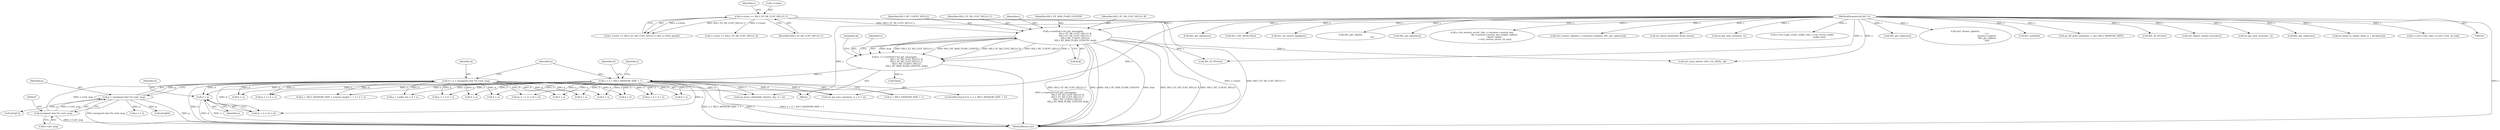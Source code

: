 digraph "0_openssl_a004e72b95835136d3f1ea90517f706c24c03da7@pointer" {
"1000925" [label="(Call,d + n)"];
"1000230" [label="(Call,d = p = (unsigned char *)s->init_msg)"];
"1000232" [label="(Call,p = (unsigned char *)s->init_msg)"];
"1000234" [label="(Call,(unsigned char *)s->init_msg)"];
"1000240" [label="(Call,n < 2 + SSL3_RANDOM_SIZE + 1)"];
"1000208" [label="(Call,n = s->method->ssl_get_message(s,\n                                   SSL3_ST_SR_CLNT_HELLO_B,\n                                   SSL3_ST_SR_CLNT_HELLO_C,\n                                   SSL3_MT_CLIENT_HELLO,\n                                   SSL3_RT_MAX_PLAIN_LENGTH, &ok))"];
"1000210" [label="(Call,s->method->ssl_get_message(s,\n                                   SSL3_ST_SR_CLNT_HELLO_B,\n                                   SSL3_ST_SR_CLNT_HELLO_C,\n                                   SSL3_MT_CLIENT_HELLO,\n                                   SSL3_RT_MAX_PLAIN_LENGTH, &ok))"];
"1000144" [label="(MethodParameterIn,SSL *s)"];
"1000181" [label="(Call,s->state == SSL3_ST_SR_CLNT_HELLO_C)"];
"1000337" [label="(Call,SSL_get_options(s))"];
"1001635" [label="(Call,SSL_USE_SIGALGS(s))"];
"1000249" [label="(Identifier,al)"];
"1001431" [label="(Call,tls1_set_server_sigalgs(s))"];
"1000925" [label="(Call,d + n)"];
"1000272" [label="(Call,p += 2)"];
"1001098" [label="(Call,SSL_get_ciphers\n                                                               (s))"];
"1000534" [label="(Call,d + n)"];
"1000180" [label="(Call,s->state == SSL3_ST_SR_CLNT_HELLO_C && !s->first_packet)"];
"1000565" [label="(Call,SSL_get_options(s))"];
"1001044" [label="(Call,s->tls_session_secret_cb(s, s->session->master_key,\n                                     &s->session->master_key_length, ciphers,\n                                     &pref_cipher,\n                                     s->tls_session_secret_cb_arg))"];
"1001488" [label="(Call,ssl3_choose_cipher(s, s->session->ciphers, SSL_get_ciphers(s)))"];
"1000980" [label="(Call,ssl_parse_clienthello_tlsext(s, &p, d + n))"];
"1000242" [label="(Call,2 + SSL3_RANDOM_SIZE + 1)"];
"1001658" [label="(Call,ssl_check_clienthello_tlsext_late(s))"];
"1000261" [label="(Call,(int)p[0])"];
"1000267" [label="(Call,(int)p[1])"];
"1000497" [label="(Call,ssl_get_new_session(s, 1))"];
"1000591" [label="(Call,s->ctx->app_verify_cookie_cb(s, s->d1->rcvd_cookie,\n                                                 cookie_len))"];
"1000782" [label="(Call,d + n)"];
"1000888" [label="(Call,SSL_get_ciphers(s))"];
"1000749" [label="(Call,d + n)"];
"1000216" [label="(Call,&ok)"];
"1000233" [label="(Identifier,p)"];
"1000239" [label="(ControlStructure,if (n < 2 + SSL3_RANDOM_SIZE + 1))"];
"1000257" [label="(Identifier,s)"];
"1000192" [label="(Call,s->state == SSL3_ST_SR_CLNT_HELLO_A)"];
"1000232" [label="(Call,p = (unsigned char *)s->init_msg)"];
"1001694" [label="(MethodReturn,int)"];
"1000209" [label="(Identifier,n)"];
"1000406" [label="(Call,d + n)"];
"1000240" [label="(Call,n < 2 + SSL3_RANDOM_SIZE + 1)"];
"1000222" [label="(Call,(int)n)"];
"1001091" [label="(Call,ssl3_choose_cipher(s,\n                                                               s->\n                                                               session->ciphers,\n                                                               SSL_get_ciphers\n                                                               (s)))"];
"1000513" [label="(Call,d + n)"];
"1000745" [label="(Call,p + 2 > d + n)"];
"1000185" [label="(Identifier,SSL3_ST_SR_CLNT_HELLO_C)"];
"1000530" [label="(Call,p + cookie_len > d + n)"];
"1000230" [label="(Call,d = p = (unsigned char *)s->init_msg)"];
"1000211" [label="(Identifier,s)"];
"1000215" [label="(Identifier,SSL3_RT_MAX_PLAIN_LENGTH)"];
"1000145" [label="(Block,)"];
"1000984" [label="(Call,d + n)"];
"1000220" [label="(Identifier,ok)"];
"1000921" [label="(Call,(p + i) > (d + n))"];
"1000927" [label="(Identifier,n)"];
"1000241" [label="(Identifier,n)"];
"1000463" [label="(Call,d + n)"];
"1000231" [label="(Identifier,d)"];
"1000212" [label="(Identifier,SSL3_ST_SR_CLNT_HELLO_B)"];
"1000214" [label="(Identifier,SSL3_MT_CLIENT_HELLO)"];
"1000509" [label="(Call,p + 1 > d + n)"];
"1000236" [label="(Call,s->init_msg)"];
"1001676" [label="(Call,ssl3_send_alert(s, SSL3_AL_FATAL, al))"];
"1000234" [label="(Call,(unsigned char *)s->init_msg)"];
"1000677" [label="(Call,tls1_suiteb(s))"];
"1001003" [label="(Call,ssl_fill_hello_random(s, 1, pos, SSL3_RANDOM_SIZE))"];
"1000505" [label="(Call,SSL_IS_DTLS(s))"];
"1000188" [label="(Identifier,s)"];
"1000277" [label="(Call,SSL_IS_DTLS(s))"];
"1001646" [label="(Call,ssl3_digest_cached_records(s))"];
"1000459" [label="(Call,ssl_get_prev_session(s, p, j, d + n))"];
"1000451" [label="(Call,ssl_get_new_session(s, 1))"];
"1000181" [label="(Call,s->state == SSL3_ST_SR_CLNT_HELLO_C)"];
"1000402" [label="(Call,p + j > d + n)"];
"1000208" [label="(Call,n = s->method->ssl_get_message(s,\n                                   SSL3_ST_SR_CLNT_HELLO_B,\n                                   SSL3_ST_SR_CLNT_HELLO_C,\n                                   SSL3_MT_CLIENT_HELLO,\n                                   SSL3_RT_MAX_PLAIN_LENGTH, &ok))"];
"1001495" [label="(Call,SSL_get_ciphers(s))"];
"1000795" [label="(Call,ssl_bytes_to_cipher_list(s, p, i, &(ciphers)))"];
"1000213" [label="(Identifier,SSL3_ST_SR_CLNT_HELLO_C)"];
"1000926" [label="(Identifier,d)"];
"1000182" [label="(Call,s->state)"];
"1000776" [label="(Call,(p + i + 1) > (d + n))"];
"1000210" [label="(Call,s->method->ssl_get_message(s,\n                                   SSL3_ST_SR_CLNT_HELLO_B,\n                                   SSL3_ST_SR_CLNT_HELLO_C,\n                                   SSL3_MT_CLIENT_HELLO,\n                                   SSL3_RT_MAX_PLAIN_LENGTH, &ok))"];
"1000358" [label="(Call,d + n)"];
"1001449" [label="(Call,s->cert->cert_cb(s, s->cert->cert_cb_arg))"];
"1000350" [label="(Call,p + SSL3_RANDOM_SIZE + session_length + 1 >= d + n)"];
"1000144" [label="(MethodParameterIn,SSL *s)"];
"1000925" -> "1000921"  [label="AST: "];
"1000925" -> "1000927"  [label="CFG: "];
"1000926" -> "1000925"  [label="AST: "];
"1000927" -> "1000925"  [label="AST: "];
"1000921" -> "1000925"  [label="CFG: "];
"1000925" -> "1001694"  [label="DDG: d"];
"1000925" -> "1001694"  [label="DDG: n"];
"1000230" -> "1000925"  [label="DDG: d"];
"1000240" -> "1000925"  [label="DDG: n"];
"1000230" -> "1000145"  [label="AST: "];
"1000230" -> "1000232"  [label="CFG: "];
"1000231" -> "1000230"  [label="AST: "];
"1000232" -> "1000230"  [label="AST: "];
"1000241" -> "1000230"  [label="CFG: "];
"1000230" -> "1001694"  [label="DDG: d"];
"1000232" -> "1000230"  [label="DDG: p"];
"1000234" -> "1000230"  [label="DDG: s->init_msg"];
"1000230" -> "1000350"  [label="DDG: d"];
"1000230" -> "1000358"  [label="DDG: d"];
"1000230" -> "1000402"  [label="DDG: d"];
"1000230" -> "1000406"  [label="DDG: d"];
"1000230" -> "1000459"  [label="DDG: d"];
"1000230" -> "1000463"  [label="DDG: d"];
"1000230" -> "1000509"  [label="DDG: d"];
"1000230" -> "1000513"  [label="DDG: d"];
"1000230" -> "1000530"  [label="DDG: d"];
"1000230" -> "1000534"  [label="DDG: d"];
"1000230" -> "1000745"  [label="DDG: d"];
"1000230" -> "1000749"  [label="DDG: d"];
"1000230" -> "1000776"  [label="DDG: d"];
"1000230" -> "1000782"  [label="DDG: d"];
"1000230" -> "1000921"  [label="DDG: d"];
"1000230" -> "1000980"  [label="DDG: d"];
"1000230" -> "1000984"  [label="DDG: d"];
"1000232" -> "1000234"  [label="CFG: "];
"1000233" -> "1000232"  [label="AST: "];
"1000234" -> "1000232"  [label="AST: "];
"1000232" -> "1001694"  [label="DDG: p"];
"1000232" -> "1001694"  [label="DDG: (unsigned char *)s->init_msg"];
"1000234" -> "1000232"  [label="DDG: s->init_msg"];
"1000232" -> "1000261"  [label="DDG: p"];
"1000232" -> "1000267"  [label="DDG: p"];
"1000232" -> "1000272"  [label="DDG: p"];
"1000234" -> "1000236"  [label="CFG: "];
"1000235" -> "1000234"  [label="AST: "];
"1000236" -> "1000234"  [label="AST: "];
"1000234" -> "1001694"  [label="DDG: s->init_msg"];
"1000240" -> "1000239"  [label="AST: "];
"1000240" -> "1000242"  [label="CFG: "];
"1000241" -> "1000240"  [label="AST: "];
"1000242" -> "1000240"  [label="AST: "];
"1000249" -> "1000240"  [label="CFG: "];
"1000257" -> "1000240"  [label="CFG: "];
"1000240" -> "1001694"  [label="DDG: n < 2 + SSL3_RANDOM_SIZE + 1"];
"1000240" -> "1001694"  [label="DDG: 2 + SSL3_RANDOM_SIZE + 1"];
"1000240" -> "1001694"  [label="DDG: n"];
"1000208" -> "1000240"  [label="DDG: n"];
"1000240" -> "1000350"  [label="DDG: n"];
"1000240" -> "1000358"  [label="DDG: n"];
"1000240" -> "1000402"  [label="DDG: n"];
"1000240" -> "1000406"  [label="DDG: n"];
"1000240" -> "1000459"  [label="DDG: n"];
"1000240" -> "1000463"  [label="DDG: n"];
"1000240" -> "1000509"  [label="DDG: n"];
"1000240" -> "1000513"  [label="DDG: n"];
"1000240" -> "1000530"  [label="DDG: n"];
"1000240" -> "1000534"  [label="DDG: n"];
"1000240" -> "1000745"  [label="DDG: n"];
"1000240" -> "1000749"  [label="DDG: n"];
"1000240" -> "1000776"  [label="DDG: n"];
"1000240" -> "1000782"  [label="DDG: n"];
"1000240" -> "1000921"  [label="DDG: n"];
"1000240" -> "1000980"  [label="DDG: n"];
"1000240" -> "1000984"  [label="DDG: n"];
"1000208" -> "1000145"  [label="AST: "];
"1000208" -> "1000210"  [label="CFG: "];
"1000209" -> "1000208"  [label="AST: "];
"1000210" -> "1000208"  [label="AST: "];
"1000220" -> "1000208"  [label="CFG: "];
"1000208" -> "1001694"  [label="DDG: s->method->ssl_get_message(s,\n                                   SSL3_ST_SR_CLNT_HELLO_B,\n                                   SSL3_ST_SR_CLNT_HELLO_C,\n                                   SSL3_MT_CLIENT_HELLO,\n                                   SSL3_RT_MAX_PLAIN_LENGTH, &ok)"];
"1000210" -> "1000208"  [label="DDG: &ok"];
"1000210" -> "1000208"  [label="DDG: SSL3_ST_SR_CLNT_HELLO_C"];
"1000210" -> "1000208"  [label="DDG: SSL3_RT_MAX_PLAIN_LENGTH"];
"1000210" -> "1000208"  [label="DDG: SSL3_ST_SR_CLNT_HELLO_B"];
"1000210" -> "1000208"  [label="DDG: SSL3_MT_CLIENT_HELLO"];
"1000210" -> "1000208"  [label="DDG: s"];
"1000208" -> "1000222"  [label="DDG: n"];
"1000210" -> "1000216"  [label="CFG: "];
"1000211" -> "1000210"  [label="AST: "];
"1000212" -> "1000210"  [label="AST: "];
"1000213" -> "1000210"  [label="AST: "];
"1000214" -> "1000210"  [label="AST: "];
"1000215" -> "1000210"  [label="AST: "];
"1000216" -> "1000210"  [label="AST: "];
"1000210" -> "1001694"  [label="DDG: &ok"];
"1000210" -> "1001694"  [label="DDG: SSL3_MT_CLIENT_HELLO"];
"1000210" -> "1001694"  [label="DDG: SSL3_ST_SR_CLNT_HELLO_B"];
"1000210" -> "1001694"  [label="DDG: SSL3_ST_SR_CLNT_HELLO_C"];
"1000210" -> "1001694"  [label="DDG: s"];
"1000210" -> "1001694"  [label="DDG: SSL3_RT_MAX_PLAIN_LENGTH"];
"1000144" -> "1000210"  [label="DDG: s"];
"1000181" -> "1000210"  [label="DDG: SSL3_ST_SR_CLNT_HELLO_C"];
"1000210" -> "1000277"  [label="DDG: s"];
"1000210" -> "1001676"  [label="DDG: s"];
"1000144" -> "1000143"  [label="AST: "];
"1000144" -> "1001694"  [label="DDG: s"];
"1000144" -> "1000277"  [label="DDG: s"];
"1000144" -> "1000337"  [label="DDG: s"];
"1000144" -> "1000451"  [label="DDG: s"];
"1000144" -> "1000459"  [label="DDG: s"];
"1000144" -> "1000497"  [label="DDG: s"];
"1000144" -> "1000505"  [label="DDG: s"];
"1000144" -> "1000565"  [label="DDG: s"];
"1000144" -> "1000591"  [label="DDG: s"];
"1000144" -> "1000677"  [label="DDG: s"];
"1000144" -> "1000795"  [label="DDG: s"];
"1000144" -> "1000888"  [label="DDG: s"];
"1000144" -> "1000980"  [label="DDG: s"];
"1000144" -> "1001003"  [label="DDG: s"];
"1000144" -> "1001044"  [label="DDG: s"];
"1000144" -> "1001091"  [label="DDG: s"];
"1000144" -> "1001098"  [label="DDG: s"];
"1000144" -> "1001431"  [label="DDG: s"];
"1000144" -> "1001449"  [label="DDG: s"];
"1000144" -> "1001488"  [label="DDG: s"];
"1000144" -> "1001495"  [label="DDG: s"];
"1000144" -> "1001635"  [label="DDG: s"];
"1000144" -> "1001646"  [label="DDG: s"];
"1000144" -> "1001658"  [label="DDG: s"];
"1000144" -> "1001676"  [label="DDG: s"];
"1000181" -> "1000180"  [label="AST: "];
"1000181" -> "1000185"  [label="CFG: "];
"1000182" -> "1000181"  [label="AST: "];
"1000185" -> "1000181"  [label="AST: "];
"1000188" -> "1000181"  [label="CFG: "];
"1000180" -> "1000181"  [label="CFG: "];
"1000181" -> "1001694"  [label="DDG: s->state"];
"1000181" -> "1001694"  [label="DDG: SSL3_ST_SR_CLNT_HELLO_C"];
"1000181" -> "1000180"  [label="DDG: s->state"];
"1000181" -> "1000180"  [label="DDG: SSL3_ST_SR_CLNT_HELLO_C"];
"1000181" -> "1000192"  [label="DDG: s->state"];
}
